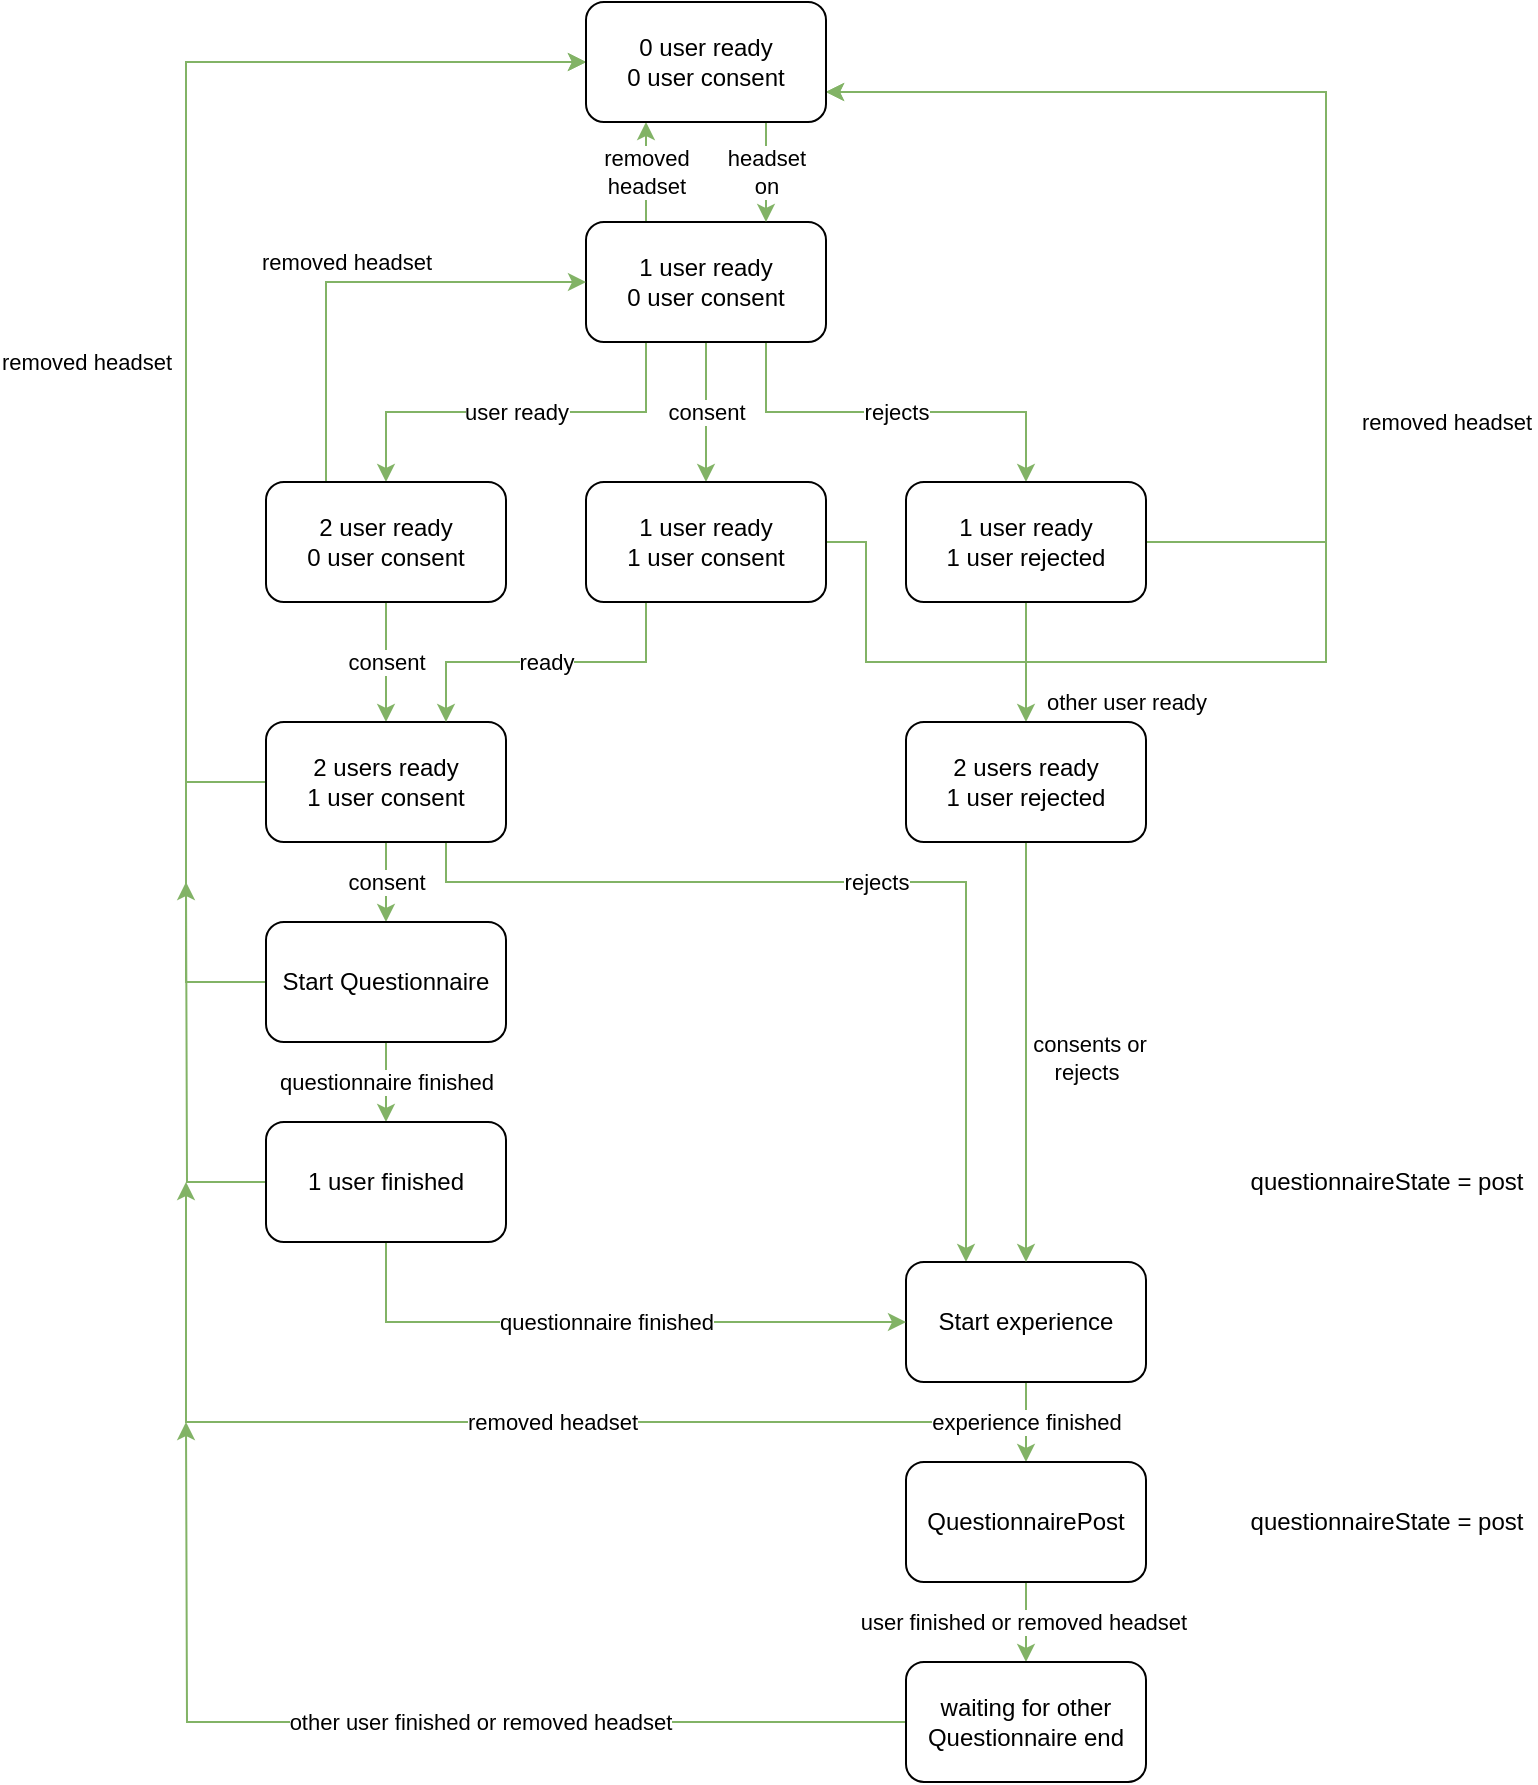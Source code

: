 <mxfile version="16.6.4" type="device"><diagram id="F4ENPIoMibZa8jNnkNkE" name="Page-1"><mxGraphModel dx="1796" dy="574" grid="1" gridSize="10" guides="1" tooltips="1" connect="1" arrows="1" fold="1" page="1" pageScale="1" pageWidth="850" pageHeight="1100" math="0" shadow="0"><root><mxCell id="0"/><mxCell id="1" parent="0"/><mxCell id="cei-NDj_C3ucd2xY7GwR-7" value="user ready" style="edgeStyle=orthogonalEdgeStyle;rounded=0;orthogonalLoop=1;jettySize=auto;html=1;exitX=0.25;exitY=1;exitDx=0;exitDy=0;entryX=0.5;entryY=0;entryDx=0;entryDy=0;fillColor=#d5e8d4;strokeColor=#82b366;" parent="1" source="cei-NDj_C3ucd2xY7GwR-1" target="cei-NDj_C3ucd2xY7GwR-2" edge="1"><mxGeometry relative="1" as="geometry"/></mxCell><mxCell id="cei-NDj_C3ucd2xY7GwR-8" value="consent" style="edgeStyle=orthogonalEdgeStyle;rounded=0;orthogonalLoop=1;jettySize=auto;html=1;fillColor=#d5e8d4;strokeColor=#82b366;" parent="1" source="cei-NDj_C3ucd2xY7GwR-1" target="cei-NDj_C3ucd2xY7GwR-4" edge="1"><mxGeometry relative="1" as="geometry"/></mxCell><mxCell id="cei-NDj_C3ucd2xY7GwR-9" value="rejects" style="edgeStyle=orthogonalEdgeStyle;rounded=0;orthogonalLoop=1;jettySize=auto;html=1;exitX=0.75;exitY=1;exitDx=0;exitDy=0;entryX=0.5;entryY=0;entryDx=0;entryDy=0;fillColor=#d5e8d4;strokeColor=#82b366;" parent="1" source="cei-NDj_C3ucd2xY7GwR-1" target="cei-NDj_C3ucd2xY7GwR-5" edge="1"><mxGeometry relative="1" as="geometry"/></mxCell><mxCell id="cei-NDj_C3ucd2xY7GwR-37" value="removed&lt;br&gt;headset" style="edgeStyle=orthogonalEdgeStyle;rounded=0;orthogonalLoop=1;jettySize=auto;html=1;exitX=0.25;exitY=0;exitDx=0;exitDy=0;entryX=0.25;entryY=1;entryDx=0;entryDy=0;fillColor=#d5e8d4;strokeColor=#82b366;" parent="1" source="cei-NDj_C3ucd2xY7GwR-1" target="cei-NDj_C3ucd2xY7GwR-27" edge="1"><mxGeometry relative="1" as="geometry"/></mxCell><mxCell id="cei-NDj_C3ucd2xY7GwR-1" value="1 user ready&lt;br&gt;0 user consent" style="rounded=1;whiteSpace=wrap;html=1;" parent="1" vertex="1"><mxGeometry x="290" y="150" width="120" height="60" as="geometry"/></mxCell><mxCell id="cei-NDj_C3ucd2xY7GwR-13" value="consent" style="edgeStyle=orthogonalEdgeStyle;rounded=0;orthogonalLoop=1;jettySize=auto;html=1;fillColor=#d5e8d4;strokeColor=#82b366;" parent="1" source="cei-NDj_C3ucd2xY7GwR-2" target="cei-NDj_C3ucd2xY7GwR-3" edge="1"><mxGeometry relative="1" as="geometry"/></mxCell><mxCell id="cei-NDj_C3ucd2xY7GwR-30" value="removed headset" style="edgeStyle=orthogonalEdgeStyle;rounded=0;orthogonalLoop=1;jettySize=auto;html=1;exitX=0.25;exitY=0;exitDx=0;exitDy=0;entryX=0;entryY=0.5;entryDx=0;entryDy=0;fillColor=#d5e8d4;strokeColor=#82b366;" parent="1" source="cei-NDj_C3ucd2xY7GwR-2" target="cei-NDj_C3ucd2xY7GwR-1" edge="1"><mxGeometry x="-0.043" y="10" relative="1" as="geometry"><mxPoint as="offset"/></mxGeometry></mxCell><mxCell id="cei-NDj_C3ucd2xY7GwR-2" value="2 user ready&lt;br&gt;0 user consent" style="rounded=1;whiteSpace=wrap;html=1;" parent="1" vertex="1"><mxGeometry x="130" y="280" width="120" height="60" as="geometry"/></mxCell><mxCell id="cei-NDj_C3ucd2xY7GwR-18" value="rejects" style="edgeStyle=orthogonalEdgeStyle;rounded=0;orthogonalLoop=1;jettySize=auto;html=1;exitX=0.75;exitY=1;exitDx=0;exitDy=0;entryX=0.25;entryY=0;entryDx=0;entryDy=0;fillColor=#d5e8d4;strokeColor=#82b366;" parent="1" source="cei-NDj_C3ucd2xY7GwR-3" target="cei-NDj_C3ucd2xY7GwR-10" edge="1"><mxGeometry relative="1" as="geometry"><Array as="points"><mxPoint x="220" y="480"/><mxPoint x="480" y="480"/></Array></mxGeometry></mxCell><mxCell id="cei-NDj_C3ucd2xY7GwR-20" value="consent" style="edgeStyle=orthogonalEdgeStyle;rounded=0;orthogonalLoop=1;jettySize=auto;html=1;fillColor=#d5e8d4;strokeColor=#82b366;" parent="1" source="cei-NDj_C3ucd2xY7GwR-3" target="cei-NDj_C3ucd2xY7GwR-19" edge="1"><mxGeometry relative="1" as="geometry"/></mxCell><mxCell id="hBTJhV7T4C8L6BXMSIPC-2" value="" style="edgeStyle=orthogonalEdgeStyle;rounded=0;orthogonalLoop=1;jettySize=auto;html=1;exitX=0;exitY=0.5;exitDx=0;exitDy=0;entryX=0;entryY=0.5;entryDx=0;entryDy=0;fillColor=#d5e8d4;strokeColor=#82b366;" parent="1" source="cei-NDj_C3ucd2xY7GwR-3" target="cei-NDj_C3ucd2xY7GwR-27" edge="1"><mxGeometry x="-0.967" y="50" relative="1" as="geometry"><Array as="points"><mxPoint x="90" y="430"/><mxPoint x="90" y="70"/></Array><mxPoint as="offset"/></mxGeometry></mxCell><mxCell id="cei-NDj_C3ucd2xY7GwR-3" value="2 users ready&lt;br&gt;1 user consent" style="rounded=1;whiteSpace=wrap;html=1;" parent="1" vertex="1"><mxGeometry x="130" y="400" width="120" height="60" as="geometry"/></mxCell><mxCell id="cei-NDj_C3ucd2xY7GwR-15" value="ready" style="edgeStyle=orthogonalEdgeStyle;rounded=0;orthogonalLoop=1;jettySize=auto;html=1;exitX=0.25;exitY=1;exitDx=0;exitDy=0;entryX=0.75;entryY=0;entryDx=0;entryDy=0;fillColor=#d5e8d4;strokeColor=#82b366;" parent="1" source="cei-NDj_C3ucd2xY7GwR-4" target="cei-NDj_C3ucd2xY7GwR-3" edge="1"><mxGeometry relative="1" as="geometry"/></mxCell><mxCell id="cei-NDj_C3ucd2xY7GwR-31" value="removed headset" style="edgeStyle=orthogonalEdgeStyle;rounded=0;orthogonalLoop=1;jettySize=auto;html=1;exitX=1;exitY=0.5;exitDx=0;exitDy=0;entryX=1;entryY=0.75;entryDx=0;entryDy=0;fillColor=#d5e8d4;strokeColor=#82b366;" parent="1" source="cei-NDj_C3ucd2xY7GwR-4" target="cei-NDj_C3ucd2xY7GwR-27" edge="1"><mxGeometry x="0.018" y="-60" relative="1" as="geometry"><Array as="points"><mxPoint x="430" y="310"/><mxPoint x="430" y="370"/><mxPoint x="660" y="370"/><mxPoint x="660" y="85"/></Array><mxPoint as="offset"/></mxGeometry></mxCell><mxCell id="cei-NDj_C3ucd2xY7GwR-4" value="1 user ready&lt;br&gt;1 user consent" style="rounded=1;whiteSpace=wrap;html=1;" parent="1" vertex="1"><mxGeometry x="290" y="280" width="120" height="60" as="geometry"/></mxCell><mxCell id="cei-NDj_C3ucd2xY7GwR-34" style="edgeStyle=orthogonalEdgeStyle;rounded=0;orthogonalLoop=1;jettySize=auto;html=1;exitX=1;exitY=0.5;exitDx=0;exitDy=0;entryX=1;entryY=0.75;entryDx=0;entryDy=0;fillColor=#d5e8d4;strokeColor=#82b366;" parent="1" source="cei-NDj_C3ucd2xY7GwR-5" target="cei-NDj_C3ucd2xY7GwR-27" edge="1"><mxGeometry relative="1" as="geometry"><Array as="points"><mxPoint x="660" y="310"/><mxPoint x="660" y="85"/></Array></mxGeometry></mxCell><mxCell id="sA61Hc19QrKVeL4GR6_Z-2" value="other user ready" style="edgeStyle=orthogonalEdgeStyle;rounded=0;orthogonalLoop=1;jettySize=auto;html=1;exitX=0.5;exitY=1;exitDx=0;exitDy=0;entryX=0.5;entryY=0;entryDx=0;entryDy=0;fillColor=#d5e8d4;strokeColor=#82b366;" parent="1" source="cei-NDj_C3ucd2xY7GwR-5" target="sA61Hc19QrKVeL4GR6_Z-1" edge="1"><mxGeometry x="0.667" y="50" relative="1" as="geometry"><mxPoint as="offset"/></mxGeometry></mxCell><mxCell id="cei-NDj_C3ucd2xY7GwR-5" value="1 user ready&lt;br&gt;1 user rejected" style="rounded=1;whiteSpace=wrap;html=1;" parent="1" vertex="1"><mxGeometry x="450" y="280" width="120" height="60" as="geometry"/></mxCell><mxCell id="cei-NDj_C3ucd2xY7GwR-35" value="removed headset" style="edgeStyle=orthogonalEdgeStyle;rounded=0;orthogonalLoop=1;jettySize=auto;html=1;fillColor=#d5e8d4;strokeColor=#82b366;" parent="1" source="cei-NDj_C3ucd2xY7GwR-10" edge="1"><mxGeometry x="-0.08" relative="1" as="geometry"><mxPoint x="90" y="630" as="targetPoint"/><Array as="points"><mxPoint x="510" y="750"/><mxPoint x="90" y="750"/></Array><mxPoint as="offset"/></mxGeometry></mxCell><mxCell id="sA61Hc19QrKVeL4GR6_Z-6" value="experience finished" style="edgeStyle=orthogonalEdgeStyle;rounded=0;orthogonalLoop=1;jettySize=auto;html=1;exitX=0.5;exitY=1;exitDx=0;exitDy=0;entryX=0.5;entryY=0;entryDx=0;entryDy=0;fillColor=#d5e8d4;strokeColor=#82b366;" parent="1" source="cei-NDj_C3ucd2xY7GwR-10" target="sA61Hc19QrKVeL4GR6_Z-7" edge="1"><mxGeometry relative="1" as="geometry"><mxPoint x="510" y="800" as="targetPoint"/><mxPoint as="offset"/></mxGeometry></mxCell><mxCell id="cei-NDj_C3ucd2xY7GwR-10" value="Start experience" style="whiteSpace=wrap;html=1;rounded=1;" parent="1" vertex="1"><mxGeometry x="450" y="670" width="120" height="60" as="geometry"/></mxCell><mxCell id="cei-NDj_C3ucd2xY7GwR-22" value="questionnaire finished" style="edgeStyle=orthogonalEdgeStyle;rounded=0;orthogonalLoop=1;jettySize=auto;html=1;fillColor=#d5e8d4;strokeColor=#82b366;" parent="1" source="cei-NDj_C3ucd2xY7GwR-19" target="cei-NDj_C3ucd2xY7GwR-21" edge="1"><mxGeometry relative="1" as="geometry"/></mxCell><mxCell id="cei-NDj_C3ucd2xY7GwR-32" value="removed headset" style="edgeStyle=orthogonalEdgeStyle;rounded=0;orthogonalLoop=1;jettySize=auto;html=1;exitX=0;exitY=0.5;exitDx=0;exitDy=0;entryX=0;entryY=0.5;entryDx=0;entryDy=0;fillColor=#d5e8d4;strokeColor=#82b366;" parent="1" source="cei-NDj_C3ucd2xY7GwR-19" target="cei-NDj_C3ucd2xY7GwR-27" edge="1"><mxGeometry y="50" relative="1" as="geometry"><Array as="points"><mxPoint x="90" y="530"/><mxPoint x="90" y="70"/></Array><mxPoint as="offset"/></mxGeometry></mxCell><mxCell id="cei-NDj_C3ucd2xY7GwR-19" value="Start Questionnaire" style="whiteSpace=wrap;html=1;rounded=1;" parent="1" vertex="1"><mxGeometry x="130" y="500" width="120" height="60" as="geometry"/></mxCell><mxCell id="cei-NDj_C3ucd2xY7GwR-24" value="questionnaire finished" style="edgeStyle=orthogonalEdgeStyle;rounded=0;orthogonalLoop=1;jettySize=auto;html=1;exitX=0.5;exitY=1;exitDx=0;exitDy=0;entryX=0;entryY=0.5;entryDx=0;entryDy=0;fillColor=#d5e8d4;strokeColor=#82b366;" parent="1" source="cei-NDj_C3ucd2xY7GwR-21" target="cei-NDj_C3ucd2xY7GwR-10" edge="1"><mxGeometry relative="1" as="geometry"/></mxCell><mxCell id="cei-NDj_C3ucd2xY7GwR-33" style="edgeStyle=orthogonalEdgeStyle;rounded=0;orthogonalLoop=1;jettySize=auto;html=1;exitX=0;exitY=0.5;exitDx=0;exitDy=0;fillColor=#d5e8d4;strokeColor=#82b366;" parent="1" source="cei-NDj_C3ucd2xY7GwR-21" edge="1"><mxGeometry relative="1" as="geometry"><mxPoint x="90" y="480" as="targetPoint"/></mxGeometry></mxCell><mxCell id="cei-NDj_C3ucd2xY7GwR-21" value="1 user finished" style="whiteSpace=wrap;html=1;rounded=1;" parent="1" vertex="1"><mxGeometry x="130" y="600" width="120" height="60" as="geometry"/></mxCell><mxCell id="cei-NDj_C3ucd2xY7GwR-36" value="headset&lt;br&gt;on" style="edgeStyle=orthogonalEdgeStyle;rounded=0;orthogonalLoop=1;jettySize=auto;html=1;exitX=0.75;exitY=1;exitDx=0;exitDy=0;entryX=0.75;entryY=0;entryDx=0;entryDy=0;fillColor=#d5e8d4;strokeColor=#82b366;" parent="1" source="cei-NDj_C3ucd2xY7GwR-27" target="cei-NDj_C3ucd2xY7GwR-1" edge="1"><mxGeometry relative="1" as="geometry"/></mxCell><mxCell id="cei-NDj_C3ucd2xY7GwR-27" value="0 user ready&lt;br&gt;0 user consent" style="rounded=1;whiteSpace=wrap;html=1;" parent="1" vertex="1"><mxGeometry x="290" y="40" width="120" height="60" as="geometry"/></mxCell><mxCell id="sA61Hc19QrKVeL4GR6_Z-3" value="&amp;nbsp;consents or&lt;br&gt;rejects" style="edgeStyle=orthogonalEdgeStyle;rounded=0;orthogonalLoop=1;jettySize=auto;html=1;exitX=0.5;exitY=1;exitDx=0;exitDy=0;fillColor=#d5e8d4;strokeColor=#82b366;entryX=0.5;entryY=0;entryDx=0;entryDy=0;" parent="1" source="sA61Hc19QrKVeL4GR6_Z-1" target="cei-NDj_C3ucd2xY7GwR-10" edge="1"><mxGeometry x="0.026" y="30" relative="1" as="geometry"><mxPoint x="510" y="840" as="targetPoint"/><mxPoint as="offset"/></mxGeometry></mxCell><mxCell id="sA61Hc19QrKVeL4GR6_Z-1" value="2 users ready&lt;br&gt;1 user rejected" style="rounded=1;whiteSpace=wrap;html=1;" parent="1" vertex="1"><mxGeometry x="450" y="400" width="120" height="60" as="geometry"/></mxCell><mxCell id="sA61Hc19QrKVeL4GR6_Z-9" value="user finished or removed headset&amp;nbsp;" style="edgeStyle=orthogonalEdgeStyle;rounded=0;orthogonalLoop=1;jettySize=auto;html=1;fillColor=#d5e8d4;strokeColor=#82b366;" parent="1" source="sA61Hc19QrKVeL4GR6_Z-7" target="sA61Hc19QrKVeL4GR6_Z-8" edge="1"><mxGeometry relative="1" as="geometry"><mxPoint as="offset"/></mxGeometry></mxCell><mxCell id="sA61Hc19QrKVeL4GR6_Z-7" value="QuestionnairePost" style="rounded=1;whiteSpace=wrap;html=1;" parent="1" vertex="1"><mxGeometry x="450" y="770" width="120" height="60" as="geometry"/></mxCell><mxCell id="sA61Hc19QrKVeL4GR6_Z-11" value="other user finished or removed headset" style="edgeStyle=orthogonalEdgeStyle;rounded=0;orthogonalLoop=1;jettySize=auto;html=1;exitX=0;exitY=0.5;exitDx=0;exitDy=0;fillColor=#d5e8d4;strokeColor=#82b366;" parent="1" source="sA61Hc19QrKVeL4GR6_Z-8" edge="1"><mxGeometry x="-0.163" relative="1" as="geometry"><mxPoint x="90" y="750" as="targetPoint"/><mxPoint as="offset"/></mxGeometry></mxCell><mxCell id="sA61Hc19QrKVeL4GR6_Z-8" value="waiting for other Questionnaire end" style="whiteSpace=wrap;html=1;rounded=1;" parent="1" vertex="1"><mxGeometry x="450" y="870" width="120" height="60" as="geometry"/></mxCell><mxCell id="IADpAr9CpkvxJ9sVoraz-1" value="questionnaireState = post" style="text;html=1;align=center;verticalAlign=middle;resizable=0;points=[];autosize=1;strokeColor=none;fillColor=none;" vertex="1" parent="1"><mxGeometry x="615" y="620" width="150" height="20" as="geometry"/></mxCell><mxCell id="IADpAr9CpkvxJ9sVoraz-2" value="questionnaireState = post" style="text;html=1;align=center;verticalAlign=middle;resizable=0;points=[];autosize=1;strokeColor=none;fillColor=none;" vertex="1" parent="1"><mxGeometry x="615" y="790" width="150" height="20" as="geometry"/></mxCell></root></mxGraphModel></diagram></mxfile>